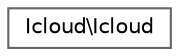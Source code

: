 digraph "Graphical Class Hierarchy"
{
 // LATEX_PDF_SIZE
  bgcolor="transparent";
  edge [fontname=Helvetica,fontsize=10,labelfontname=Helvetica,labelfontsize=10];
  node [fontname=Helvetica,fontsize=10,shape=box,height=0.2,width=0.4];
  rankdir="LR";
  Node0 [id="Node000000",label="Icloud\\Icloud",height=0.2,width=0.4,color="grey40", fillcolor="white", style="filled",URL="$classIcloud_1_1Icloud.html",tooltip=" "];
}

